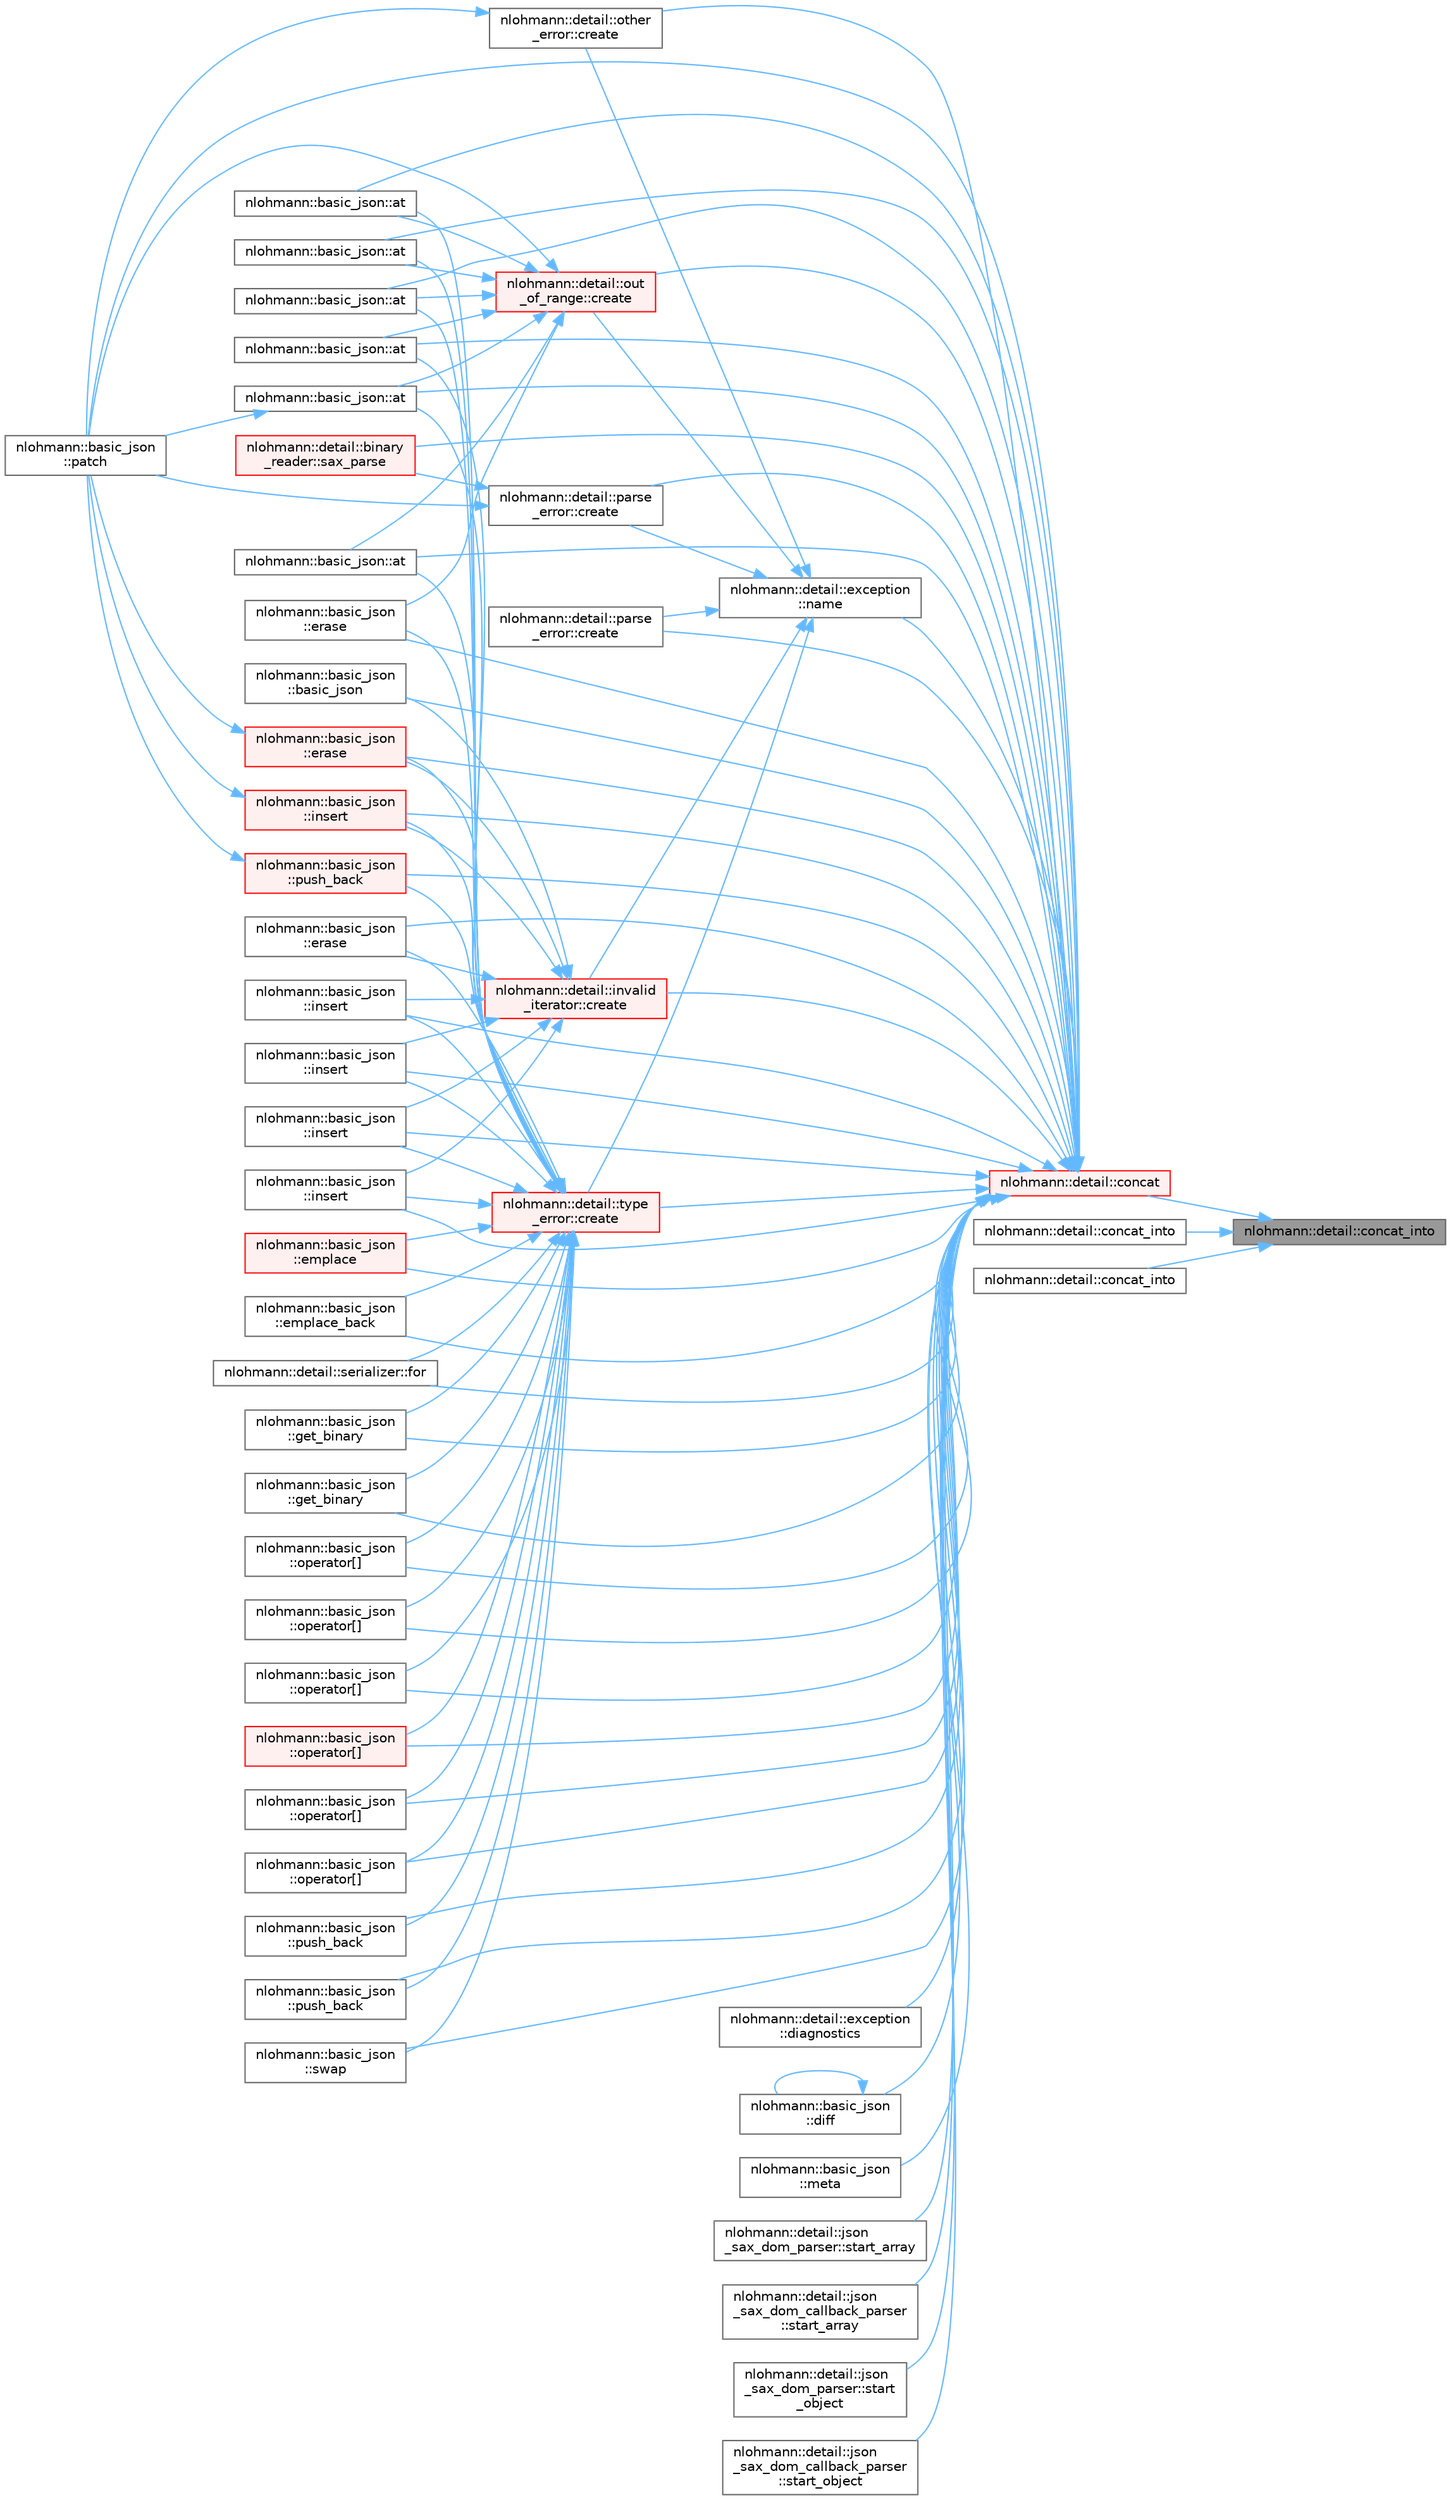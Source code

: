 digraph "nlohmann::detail::concat_into"
{
 // LATEX_PDF_SIZE
  bgcolor="transparent";
  edge [fontname=Helvetica,fontsize=10,labelfontname=Helvetica,labelfontsize=10];
  node [fontname=Helvetica,fontsize=10,shape=box,height=0.2,width=0.4];
  rankdir="RL";
  Node1 [id="Node000001",label="nlohmann::detail::concat_into",height=0.2,width=0.4,color="gray40", fillcolor="grey60", style="filled", fontcolor="black",tooltip=" "];
  Node1 -> Node2 [id="edge217_Node000001_Node000002",dir="back",color="steelblue1",style="solid",tooltip=" "];
  Node2 [id="Node000002",label="nlohmann::detail::concat",height=0.2,width=0.4,color="red", fillcolor="#FFF0F0", style="filled",URL="$namespacenlohmann_1_1detail.html#a988ba5d6c0412dff629c6f6d6d226fb0",tooltip=" "];
  Node2 -> Node3 [id="edge218_Node000002_Node000003",dir="back",color="steelblue1",style="solid",tooltip=" "];
  Node3 [id="Node000003",label="nlohmann::basic_json::at",height=0.2,width=0.4,color="grey40", fillcolor="white", style="filled",URL="$classnlohmann_1_1basic__json.html#a239e942da82f2597d0cf5ec806f5bc0d",tooltip="access specified object element with bounds checking"];
  Node2 -> Node4 [id="edge219_Node000002_Node000004",dir="back",color="steelblue1",style="solid",tooltip=" "];
  Node4 [id="Node000004",label="nlohmann::basic_json::at",height=0.2,width=0.4,color="grey40", fillcolor="white", style="filled",URL="$classnlohmann_1_1basic__json.html#a229964ee10c92ba89ae4fba786fe6b50",tooltip="access specified object element with bounds checking"];
  Node2 -> Node5 [id="edge220_Node000002_Node000005",dir="back",color="steelblue1",style="solid",tooltip=" "];
  Node5 [id="Node000005",label="nlohmann::basic_json::at",height=0.2,width=0.4,color="grey40", fillcolor="white", style="filled",URL="$classnlohmann_1_1basic__json.html#a34cae92c0d1091a52a246422b9be9a6d",tooltip="access specified object element with bounds checking"];
  Node2 -> Node6 [id="edge221_Node000002_Node000006",dir="back",color="steelblue1",style="solid",tooltip=" "];
  Node6 [id="Node000006",label="nlohmann::basic_json::at",height=0.2,width=0.4,color="grey40", fillcolor="white", style="filled",URL="$classnlohmann_1_1basic__json.html#a7f25d95cf19bd6b251ada98f4ecbe724",tooltip="access specified object element with bounds checking"];
  Node2 -> Node7 [id="edge222_Node000002_Node000007",dir="back",color="steelblue1",style="solid",tooltip=" "];
  Node7 [id="Node000007",label="nlohmann::basic_json::at",height=0.2,width=0.4,color="grey40", fillcolor="white", style="filled",URL="$classnlohmann_1_1basic__json.html#a52b18a5b7e68652c65b070900c438c6e",tooltip="access specified array element with bounds checking"];
  Node7 -> Node8 [id="edge223_Node000007_Node000008",dir="back",color="steelblue1",style="solid",tooltip=" "];
  Node8 [id="Node000008",label="nlohmann::basic_json\l::patch",height=0.2,width=0.4,color="grey40", fillcolor="white", style="filled",URL="$classnlohmann_1_1basic__json.html#adcc786998f220a5b3083ee8a37c4553e",tooltip="applies a JSON patch"];
  Node2 -> Node9 [id="edge224_Node000002_Node000009",dir="back",color="steelblue1",style="solid",tooltip=" "];
  Node9 [id="Node000009",label="nlohmann::basic_json::at",height=0.2,width=0.4,color="grey40", fillcolor="white", style="filled",URL="$classnlohmann_1_1basic__json.html#aeb18fe2b8a5dbff4ccf2848de854c3ac",tooltip="access specified array element with bounds checking"];
  Node2 -> Node10 [id="edge225_Node000002_Node000010",dir="back",color="steelblue1",style="solid",tooltip=" "];
  Node10 [id="Node000010",label="nlohmann::basic_json\l::basic_json",height=0.2,width=0.4,color="grey40", fillcolor="white", style="filled",URL="$classnlohmann_1_1basic__json.html#a23e540f473d32f1cf5d3243ea3ad495e",tooltip="construct a JSON container given an iterator range"];
  Node2 -> Node11 [id="edge226_Node000002_Node000011",dir="back",color="steelblue1",style="solid",tooltip=" "];
  Node11 [id="Node000011",label="nlohmann::detail::parse\l_error::create",height=0.2,width=0.4,color="grey40", fillcolor="white", style="filled",URL="$classnlohmann_1_1detail_1_1parse__error.html#a33f7191c381cb7220ea7245d90aded7f",tooltip="create a parse error exception"];
  Node11 -> Node8 [id="edge227_Node000011_Node000008",dir="back",color="steelblue1",style="solid",tooltip=" "];
  Node11 -> Node12 [id="edge228_Node000011_Node000012",dir="back",color="steelblue1",style="solid",tooltip=" "];
  Node12 [id="Node000012",label="nlohmann::detail::binary\l_reader::sax_parse",height=0.2,width=0.4,color="red", fillcolor="#FFF0F0", style="filled",URL="$classnlohmann_1_1detail_1_1binary__reader.html#ab4afd9ee276bbb15a0f898061aad94dd",tooltip=" "];
  Node2 -> Node36 [id="edge229_Node000002_Node000036",dir="back",color="steelblue1",style="solid",tooltip=" "];
  Node36 [id="Node000036",label="nlohmann::detail::invalid\l_iterator::create",height=0.2,width=0.4,color="red", fillcolor="#FFF0F0", style="filled",URL="$classnlohmann_1_1detail_1_1invalid__iterator.html#af6e8410249ce3252f5e7294cd4ef0a28",tooltip=" "];
  Node36 -> Node10 [id="edge230_Node000036_Node000010",dir="back",color="steelblue1",style="solid",tooltip=" "];
  Node36 -> Node37 [id="edge231_Node000036_Node000037",dir="back",color="steelblue1",style="solid",tooltip=" "];
  Node37 [id="Node000037",label="nlohmann::basic_json\l::erase",height=0.2,width=0.4,color="grey40", fillcolor="white", style="filled",URL="$classnlohmann_1_1basic__json.html#a8ac83750e267e37d5d47591eb44cce42",tooltip="remove elements given an iterator range"];
  Node36 -> Node38 [id="edge232_Node000036_Node000038",dir="back",color="steelblue1",style="solid",tooltip=" "];
  Node38 [id="Node000038",label="nlohmann::basic_json\l::erase",height=0.2,width=0.4,color="red", fillcolor="#FFF0F0", style="filled",URL="$classnlohmann_1_1basic__json.html#a494632b69bbe1d0153d3bedad0901b8e",tooltip="remove element given an iterator"];
  Node38 -> Node8 [id="edge233_Node000038_Node000008",dir="back",color="steelblue1",style="solid",tooltip=" "];
  Node36 -> Node40 [id="edge234_Node000036_Node000040",dir="back",color="steelblue1",style="solid",tooltip=" "];
  Node40 [id="Node000040",label="nlohmann::basic_json\l::insert",height=0.2,width=0.4,color="grey40", fillcolor="white", style="filled",URL="$classnlohmann_1_1basic__json.html#a0181d03c6314bedcbad2e92d3676223c",tooltip="inserts range of elements into object"];
  Node36 -> Node41 [id="edge235_Node000036_Node000041",dir="back",color="steelblue1",style="solid",tooltip=" "];
  Node41 [id="Node000041",label="nlohmann::basic_json\l::insert",height=0.2,width=0.4,color="red", fillcolor="#FFF0F0", style="filled",URL="$classnlohmann_1_1basic__json.html#aeb86e8478e20d95970a8b61ff01dce3b",tooltip="inserts element into array"];
  Node41 -> Node8 [id="edge236_Node000041_Node000008",dir="back",color="steelblue1",style="solid",tooltip=" "];
  Node36 -> Node43 [id="edge237_Node000036_Node000043",dir="back",color="steelblue1",style="solid",tooltip=" "];
  Node43 [id="Node000043",label="nlohmann::basic_json\l::insert",height=0.2,width=0.4,color="grey40", fillcolor="white", style="filled",URL="$classnlohmann_1_1basic__json.html#a8137d5471edcd71606e42155ed9c23e2",tooltip="inserts range of elements into array"];
  Node36 -> Node44 [id="edge238_Node000036_Node000044",dir="back",color="steelblue1",style="solid",tooltip=" "];
  Node44 [id="Node000044",label="nlohmann::basic_json\l::insert",height=0.2,width=0.4,color="grey40", fillcolor="white", style="filled",URL="$classnlohmann_1_1basic__json.html#a856b8764efd21dac4205a00fec82e09a",tooltip="inserts elements from initializer list into array"];
  Node36 -> Node45 [id="edge239_Node000036_Node000045",dir="back",color="steelblue1",style="solid",tooltip=" "];
  Node45 [id="Node000045",label="nlohmann::basic_json\l::insert",height=0.2,width=0.4,color="grey40", fillcolor="white", style="filled",URL="$classnlohmann_1_1basic__json.html#a71e197e6cc78c3960011f68a75f8ef22",tooltip="inserts copies of element into array"];
  Node2 -> Node59 [id="edge240_Node000002_Node000059",dir="back",color="steelblue1",style="solid",tooltip=" "];
  Node59 [id="Node000059",label="nlohmann::detail::type\l_error::create",height=0.2,width=0.4,color="red", fillcolor="#FFF0F0", style="filled",URL="$classnlohmann_1_1detail_1_1type__error.html#a297461f501f827c740487a14e920a13d",tooltip=" "];
  Node59 -> Node3 [id="edge241_Node000059_Node000003",dir="back",color="steelblue1",style="solid",tooltip=" "];
  Node59 -> Node4 [id="edge242_Node000059_Node000004",dir="back",color="steelblue1",style="solid",tooltip=" "];
  Node59 -> Node5 [id="edge243_Node000059_Node000005",dir="back",color="steelblue1",style="solid",tooltip=" "];
  Node59 -> Node6 [id="edge244_Node000059_Node000006",dir="back",color="steelblue1",style="solid",tooltip=" "];
  Node59 -> Node7 [id="edge245_Node000059_Node000007",dir="back",color="steelblue1",style="solid",tooltip=" "];
  Node59 -> Node9 [id="edge246_Node000059_Node000009",dir="back",color="steelblue1",style="solid",tooltip=" "];
  Node59 -> Node61 [id="edge247_Node000059_Node000061",dir="back",color="steelblue1",style="solid",tooltip=" "];
  Node61 [id="Node000061",label="nlohmann::basic_json\l::emplace",height=0.2,width=0.4,color="red", fillcolor="#FFF0F0", style="filled",URL="$classnlohmann_1_1basic__json.html#af244c096197a233edba4c83200ae66ac",tooltip="add an object to an object if key does not exist"];
  Node59 -> Node62 [id="edge248_Node000059_Node000062",dir="back",color="steelblue1",style="solid",tooltip=" "];
  Node62 [id="Node000062",label="nlohmann::basic_json\l::emplace_back",height=0.2,width=0.4,color="grey40", fillcolor="white", style="filled",URL="$classnlohmann_1_1basic__json.html#a15c0a5db4fb12d49433801bbe6436bfb",tooltip="add an object to an array"];
  Node59 -> Node63 [id="edge249_Node000059_Node000063",dir="back",color="steelblue1",style="solid",tooltip=" "];
  Node63 [id="Node000063",label="nlohmann::basic_json\l::erase",height=0.2,width=0.4,color="grey40", fillcolor="white", style="filled",URL="$classnlohmann_1_1basic__json.html#a221b943d3228488c14225e55f726cc26",tooltip="remove element from a JSON array given an index"];
  Node59 -> Node37 [id="edge250_Node000059_Node000037",dir="back",color="steelblue1",style="solid",tooltip=" "];
  Node59 -> Node38 [id="edge251_Node000059_Node000038",dir="back",color="steelblue1",style="solid",tooltip=" "];
  Node59 -> Node64 [id="edge252_Node000059_Node000064",dir="back",color="steelblue1",style="solid",tooltip=" "];
  Node64 [id="Node000064",label="nlohmann::detail::serializer::for",height=0.2,width=0.4,color="grey40", fillcolor="white", style="filled",URL="$classnlohmann_1_1detail_1_1serializer.html#ab14b8ec1f8102aa4c7e3c349f317654e",tooltip=" "];
  Node59 -> Node65 [id="edge253_Node000059_Node000065",dir="back",color="steelblue1",style="solid",tooltip=" "];
  Node65 [id="Node000065",label="nlohmann::basic_json\l::get_binary",height=0.2,width=0.4,color="grey40", fillcolor="white", style="filled",URL="$classnlohmann_1_1basic__json.html#a23c2e02101cc62e1aec1d6ddaef0e340",tooltip="get a binary value"];
  Node59 -> Node66 [id="edge254_Node000059_Node000066",dir="back",color="steelblue1",style="solid",tooltip=" "];
  Node66 [id="Node000066",label="nlohmann::basic_json\l::get_binary",height=0.2,width=0.4,color="grey40", fillcolor="white", style="filled",URL="$classnlohmann_1_1basic__json.html#a314434d513d15eb576707d4afae3dd64",tooltip="get a binary value"];
  Node59 -> Node40 [id="edge255_Node000059_Node000040",dir="back",color="steelblue1",style="solid",tooltip=" "];
  Node59 -> Node41 [id="edge256_Node000059_Node000041",dir="back",color="steelblue1",style="solid",tooltip=" "];
  Node59 -> Node43 [id="edge257_Node000059_Node000043",dir="back",color="steelblue1",style="solid",tooltip=" "];
  Node59 -> Node44 [id="edge258_Node000059_Node000044",dir="back",color="steelblue1",style="solid",tooltip=" "];
  Node59 -> Node45 [id="edge259_Node000059_Node000045",dir="back",color="steelblue1",style="solid",tooltip=" "];
  Node59 -> Node67 [id="edge260_Node000059_Node000067",dir="back",color="steelblue1",style="solid",tooltip=" "];
  Node67 [id="Node000067",label="nlohmann::basic_json\l::operator[]",height=0.2,width=0.4,color="grey40", fillcolor="white", style="filled",URL="$classnlohmann_1_1basic__json.html#acb5b489310f4e0ce2d5fb29b73fb59d3",tooltip="access specified object element"];
  Node59 -> Node68 [id="edge261_Node000059_Node000068",dir="back",color="steelblue1",style="solid",tooltip=" "];
  Node68 [id="Node000068",label="nlohmann::basic_json\l::operator[]",height=0.2,width=0.4,color="grey40", fillcolor="white", style="filled",URL="$classnlohmann_1_1basic__json.html#a5975d14500cf07bcdbacce892ebdedef",tooltip="access specified object element"];
  Node59 -> Node69 [id="edge262_Node000059_Node000069",dir="back",color="steelblue1",style="solid",tooltip=" "];
  Node69 [id="Node000069",label="nlohmann::basic_json\l::operator[]",height=0.2,width=0.4,color="grey40", fillcolor="white", style="filled",URL="$classnlohmann_1_1basic__json.html#a88d228d3e95d5300bdca64aabc4169b6",tooltip="access specified object element"];
  Node59 -> Node70 [id="edge263_Node000059_Node000070",dir="back",color="steelblue1",style="solid",tooltip=" "];
  Node70 [id="Node000070",label="nlohmann::basic_json\l::operator[]",height=0.2,width=0.4,color="red", fillcolor="#FFF0F0", style="filled",URL="$classnlohmann_1_1basic__json.html#a9ea67fc1ef0ccc42e1d5388fe0416ae5",tooltip="access specified array element"];
  Node59 -> Node73 [id="edge264_Node000059_Node000073",dir="back",color="steelblue1",style="solid",tooltip=" "];
  Node73 [id="Node000073",label="nlohmann::basic_json\l::operator[]",height=0.2,width=0.4,color="grey40", fillcolor="white", style="filled",URL="$classnlohmann_1_1basic__json.html#ad21d96f490fa1aa8605fba8dadcce319",tooltip="access specified array element"];
  Node59 -> Node74 [id="edge265_Node000059_Node000074",dir="back",color="steelblue1",style="solid",tooltip=" "];
  Node74 [id="Node000074",label="nlohmann::basic_json\l::operator[]",height=0.2,width=0.4,color="grey40", fillcolor="white", style="filled",URL="$classnlohmann_1_1basic__json.html#a47e4e6a77cf318f924d09d3777c760b7",tooltip="access specified object element"];
  Node59 -> Node75 [id="edge266_Node000059_Node000075",dir="back",color="steelblue1",style="solid",tooltip=" "];
  Node75 [id="Node000075",label="nlohmann::basic_json\l::push_back",height=0.2,width=0.4,color="red", fillcolor="#FFF0F0", style="filled",URL="$classnlohmann_1_1basic__json.html#ab9e0253c92736db021840105d374c4c4",tooltip="add an object to an array"];
  Node75 -> Node8 [id="edge267_Node000075_Node000008",dir="back",color="steelblue1",style="solid",tooltip=" "];
  Node59 -> Node81 [id="edge268_Node000059_Node000081",dir="back",color="steelblue1",style="solid",tooltip=" "];
  Node81 [id="Node000081",label="nlohmann::basic_json\l::push_back",height=0.2,width=0.4,color="grey40", fillcolor="white", style="filled",URL="$classnlohmann_1_1basic__json.html#a3405d38087e13994a5a4556065b0be6d",tooltip="add an object to an array"];
  Node59 -> Node82 [id="edge269_Node000059_Node000082",dir="back",color="steelblue1",style="solid",tooltip=" "];
  Node82 [id="Node000082",label="nlohmann::basic_json\l::push_back",height=0.2,width=0.4,color="grey40", fillcolor="white", style="filled",URL="$classnlohmann_1_1basic__json.html#ad704839e6a5195e3b76f22e2b9aa63ee",tooltip="add an object to an object"];
  Node59 -> Node83 [id="edge270_Node000059_Node000083",dir="back",color="steelblue1",style="solid",tooltip=" "];
  Node83 [id="Node000083",label="nlohmann::basic_json\l::swap",height=0.2,width=0.4,color="grey40", fillcolor="white", style="filled",URL="$classnlohmann_1_1basic__json.html#a76126242de262f6d38cadda19e0d13e1",tooltip="exchanges the values"];
  Node2 -> Node91 [id="edge271_Node000002_Node000091",dir="back",color="steelblue1",style="solid",tooltip=" "];
  Node91 [id="Node000091",label="nlohmann::detail::out\l_of_range::create",height=0.2,width=0.4,color="red", fillcolor="#FFF0F0", style="filled",URL="$classnlohmann_1_1detail_1_1out__of__range.html#a4c0af7bdbf4f20e0812900639829028e",tooltip=" "];
  Node91 -> Node3 [id="edge272_Node000091_Node000003",dir="back",color="steelblue1",style="solid",tooltip=" "];
  Node91 -> Node4 [id="edge273_Node000091_Node000004",dir="back",color="steelblue1",style="solid",tooltip=" "];
  Node91 -> Node5 [id="edge274_Node000091_Node000005",dir="back",color="steelblue1",style="solid",tooltip=" "];
  Node91 -> Node6 [id="edge275_Node000091_Node000006",dir="back",color="steelblue1",style="solid",tooltip=" "];
  Node91 -> Node7 [id="edge276_Node000091_Node000007",dir="back",color="steelblue1",style="solid",tooltip=" "];
  Node91 -> Node9 [id="edge277_Node000091_Node000009",dir="back",color="steelblue1",style="solid",tooltip=" "];
  Node91 -> Node63 [id="edge278_Node000091_Node000063",dir="back",color="steelblue1",style="solid",tooltip=" "];
  Node91 -> Node8 [id="edge279_Node000091_Node000008",dir="back",color="steelblue1",style="solid",tooltip=" "];
  Node2 -> Node95 [id="edge280_Node000002_Node000095",dir="back",color="steelblue1",style="solid",tooltip=" "];
  Node95 [id="Node000095",label="nlohmann::detail::other\l_error::create",height=0.2,width=0.4,color="grey40", fillcolor="white", style="filled",URL="$classnlohmann_1_1detail_1_1other__error.html#a4ea29b55f963ecc3ee7ddda7c731a9b1",tooltip=" "];
  Node95 -> Node8 [id="edge281_Node000095_Node000008",dir="back",color="steelblue1",style="solid",tooltip=" "];
  Node2 -> Node96 [id="edge282_Node000002_Node000096",dir="back",color="steelblue1",style="solid",tooltip=" "];
  Node96 [id="Node000096",label="nlohmann::detail::parse\l_error::create",height=0.2,width=0.4,color="grey40", fillcolor="white", style="filled",URL="$classnlohmann_1_1detail_1_1parse__error.html#a80f6011cc0a2ef991c11c53bd9ac50dd",tooltip=" "];
  Node2 -> Node97 [id="edge283_Node000002_Node000097",dir="back",color="steelblue1",style="solid",tooltip=" "];
  Node97 [id="Node000097",label="nlohmann::detail::exception\l::diagnostics",height=0.2,width=0.4,color="grey40", fillcolor="white", style="filled",URL="$classnlohmann_1_1detail_1_1exception.html#a9f8f89e64fc50d8840e35a5e1c154f73",tooltip=" "];
  Node2 -> Node98 [id="edge284_Node000002_Node000098",dir="back",color="steelblue1",style="solid",tooltip=" "];
  Node98 [id="Node000098",label="nlohmann::basic_json\l::diff",height=0.2,width=0.4,color="grey40", fillcolor="white", style="filled",URL="$classnlohmann_1_1basic__json.html#a1c1f21327df91a4dd6c5f5a107240385",tooltip="creates a diff as a JSON patch"];
  Node98 -> Node98 [id="edge285_Node000098_Node000098",dir="back",color="steelblue1",style="solid",tooltip=" "];
  Node2 -> Node61 [id="edge286_Node000002_Node000061",dir="back",color="steelblue1",style="solid",tooltip=" "];
  Node2 -> Node62 [id="edge287_Node000002_Node000062",dir="back",color="steelblue1",style="solid",tooltip=" "];
  Node2 -> Node63 [id="edge288_Node000002_Node000063",dir="back",color="steelblue1",style="solid",tooltip=" "];
  Node2 -> Node37 [id="edge289_Node000002_Node000037",dir="back",color="steelblue1",style="solid",tooltip=" "];
  Node2 -> Node38 [id="edge290_Node000002_Node000038",dir="back",color="steelblue1",style="solid",tooltip=" "];
  Node2 -> Node64 [id="edge291_Node000002_Node000064",dir="back",color="steelblue1",style="solid",tooltip=" "];
  Node2 -> Node65 [id="edge292_Node000002_Node000065",dir="back",color="steelblue1",style="solid",tooltip=" "];
  Node2 -> Node66 [id="edge293_Node000002_Node000066",dir="back",color="steelblue1",style="solid",tooltip=" "];
  Node2 -> Node40 [id="edge294_Node000002_Node000040",dir="back",color="steelblue1",style="solid",tooltip=" "];
  Node2 -> Node41 [id="edge295_Node000002_Node000041",dir="back",color="steelblue1",style="solid",tooltip=" "];
  Node2 -> Node43 [id="edge296_Node000002_Node000043",dir="back",color="steelblue1",style="solid",tooltip=" "];
  Node2 -> Node44 [id="edge297_Node000002_Node000044",dir="back",color="steelblue1",style="solid",tooltip=" "];
  Node2 -> Node45 [id="edge298_Node000002_Node000045",dir="back",color="steelblue1",style="solid",tooltip=" "];
  Node2 -> Node99 [id="edge299_Node000002_Node000099",dir="back",color="steelblue1",style="solid",tooltip=" "];
  Node99 [id="Node000099",label="nlohmann::basic_json\l::meta",height=0.2,width=0.4,color="grey40", fillcolor="white", style="filled",URL="$classnlohmann_1_1basic__json.html#a351b4f65014f6c2b8b2832847d44bbd7",tooltip="returns version information on the library"];
  Node2 -> Node100 [id="edge300_Node000002_Node000100",dir="back",color="steelblue1",style="solid",tooltip=" "];
  Node100 [id="Node000100",label="nlohmann::detail::exception\l::name",height=0.2,width=0.4,color="grey40", fillcolor="white", style="filled",URL="$classnlohmann_1_1detail_1_1exception.html#abf41a7e9178356314082284e6cfea278",tooltip=" "];
  Node100 -> Node11 [id="edge301_Node000100_Node000011",dir="back",color="steelblue1",style="solid",tooltip=" "];
  Node100 -> Node36 [id="edge302_Node000100_Node000036",dir="back",color="steelblue1",style="solid",tooltip=" "];
  Node100 -> Node59 [id="edge303_Node000100_Node000059",dir="back",color="steelblue1",style="solid",tooltip=" "];
  Node100 -> Node91 [id="edge304_Node000100_Node000091",dir="back",color="steelblue1",style="solid",tooltip=" "];
  Node100 -> Node95 [id="edge305_Node000100_Node000095",dir="back",color="steelblue1",style="solid",tooltip=" "];
  Node100 -> Node96 [id="edge306_Node000100_Node000096",dir="back",color="steelblue1",style="solid",tooltip=" "];
  Node2 -> Node67 [id="edge307_Node000002_Node000067",dir="back",color="steelblue1",style="solid",tooltip=" "];
  Node2 -> Node68 [id="edge308_Node000002_Node000068",dir="back",color="steelblue1",style="solid",tooltip=" "];
  Node2 -> Node69 [id="edge309_Node000002_Node000069",dir="back",color="steelblue1",style="solid",tooltip=" "];
  Node2 -> Node70 [id="edge310_Node000002_Node000070",dir="back",color="steelblue1",style="solid",tooltip=" "];
  Node2 -> Node73 [id="edge311_Node000002_Node000073",dir="back",color="steelblue1",style="solid",tooltip=" "];
  Node2 -> Node74 [id="edge312_Node000002_Node000074",dir="back",color="steelblue1",style="solid",tooltip=" "];
  Node2 -> Node8 [id="edge313_Node000002_Node000008",dir="back",color="steelblue1",style="solid",tooltip=" "];
  Node2 -> Node75 [id="edge314_Node000002_Node000075",dir="back",color="steelblue1",style="solid",tooltip=" "];
  Node2 -> Node81 [id="edge315_Node000002_Node000081",dir="back",color="steelblue1",style="solid",tooltip=" "];
  Node2 -> Node82 [id="edge316_Node000002_Node000082",dir="back",color="steelblue1",style="solid",tooltip=" "];
  Node2 -> Node12 [id="edge317_Node000002_Node000012",dir="back",color="steelblue1",style="solid",tooltip=" "];
  Node2 -> Node101 [id="edge318_Node000002_Node000101",dir="back",color="steelblue1",style="solid",tooltip=" "];
  Node101 [id="Node000101",label="nlohmann::detail::json\l_sax_dom_parser::start_array",height=0.2,width=0.4,color="grey40", fillcolor="white", style="filled",URL="$classnlohmann_1_1detail_1_1json__sax__dom__parser.html#a056b895d011efaf48ea096c024aca0d4",tooltip=" "];
  Node2 -> Node102 [id="edge319_Node000002_Node000102",dir="back",color="steelblue1",style="solid",tooltip=" "];
  Node102 [id="Node000102",label="nlohmann::detail::json\l_sax_dom_callback_parser\l::start_array",height=0.2,width=0.4,color="grey40", fillcolor="white", style="filled",URL="$classnlohmann_1_1detail_1_1json__sax__dom__callback__parser.html#a5255b98ba8282e3625968f91cff9d3d0",tooltip=" "];
  Node2 -> Node103 [id="edge320_Node000002_Node000103",dir="back",color="steelblue1",style="solid",tooltip=" "];
  Node103 [id="Node000103",label="nlohmann::detail::json\l_sax_dom_parser::start\l_object",height=0.2,width=0.4,color="grey40", fillcolor="white", style="filled",URL="$classnlohmann_1_1detail_1_1json__sax__dom__parser.html#a9929b4cc92d471c49bd0a92802629f90",tooltip=" "];
  Node2 -> Node104 [id="edge321_Node000002_Node000104",dir="back",color="steelblue1",style="solid",tooltip=" "];
  Node104 [id="Node000104",label="nlohmann::detail::json\l_sax_dom_callback_parser\l::start_object",height=0.2,width=0.4,color="grey40", fillcolor="white", style="filled",URL="$classnlohmann_1_1detail_1_1json__sax__dom__callback__parser.html#a040e60243cc7c18a6078c6b83cdb4a81",tooltip=" "];
  Node2 -> Node83 [id="edge322_Node000002_Node000083",dir="back",color="steelblue1",style="solid",tooltip=" "];
  Node1 -> Node105 [id="edge323_Node000001_Node000105",dir="back",color="steelblue1",style="solid",tooltip=" "];
  Node105 [id="Node000105",label="nlohmann::detail::concat_into",height=0.2,width=0.4,color="grey40", fillcolor="white", style="filled",URL="$namespacenlohmann_1_1detail.html#a1aa79a3d527d961aa8d7a0ead65b7bf7",tooltip=" "];
  Node1 -> Node106 [id="edge324_Node000001_Node000106",dir="back",color="steelblue1",style="solid",tooltip=" "];
  Node106 [id="Node000106",label="nlohmann::detail::concat_into",height=0.2,width=0.4,color="grey40", fillcolor="white", style="filled",URL="$namespacenlohmann_1_1detail.html#a3191b3d29305dd22a92988d73bb8b399",tooltip=" "];
}
